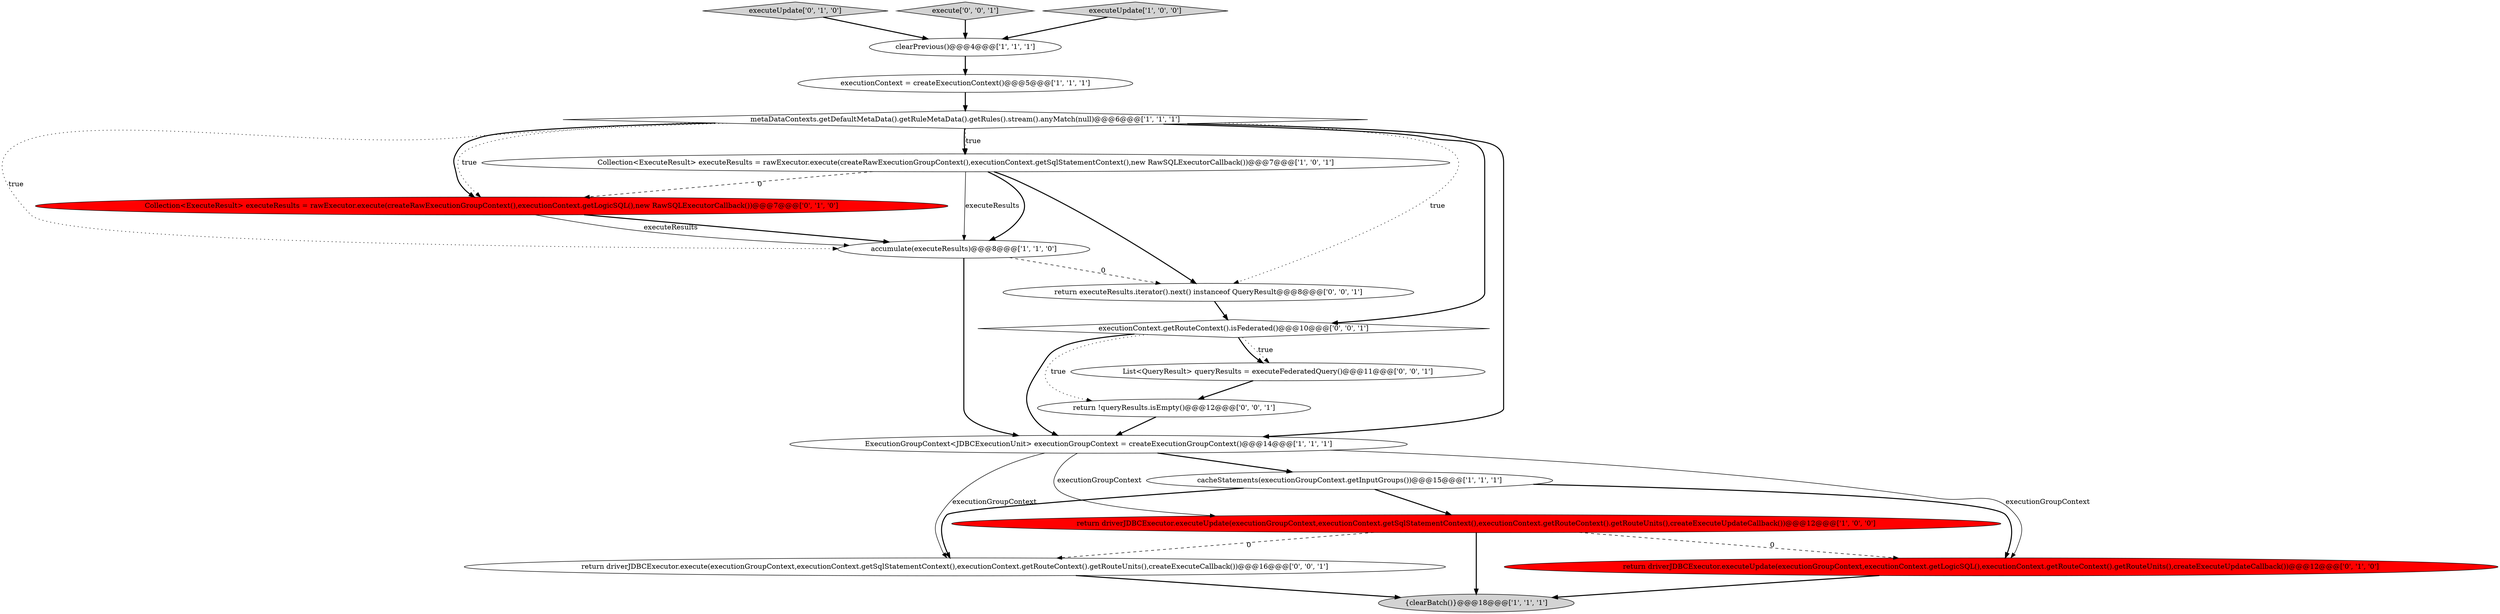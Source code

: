 digraph {
0 [style = filled, label = "accumulate(executeResults)@@@8@@@['1', '1', '0']", fillcolor = white, shape = ellipse image = "AAA0AAABBB1BBB"];
2 [style = filled, label = "ExecutionGroupContext<JDBCExecutionUnit> executionGroupContext = createExecutionGroupContext()@@@14@@@['1', '1', '1']", fillcolor = white, shape = ellipse image = "AAA0AAABBB1BBB"];
3 [style = filled, label = "executionContext = createExecutionContext()@@@5@@@['1', '1', '1']", fillcolor = white, shape = ellipse image = "AAA0AAABBB1BBB"];
18 [style = filled, label = "executionContext.getRouteContext().isFederated()@@@10@@@['0', '0', '1']", fillcolor = white, shape = diamond image = "AAA0AAABBB3BBB"];
6 [style = filled, label = "Collection<ExecuteResult> executeResults = rawExecutor.execute(createRawExecutionGroupContext(),executionContext.getSqlStatementContext(),new RawSQLExecutorCallback())@@@7@@@['1', '0', '1']", fillcolor = white, shape = ellipse image = "AAA0AAABBB1BBB"];
9 [style = filled, label = "{clearBatch()}@@@18@@@['1', '1', '1']", fillcolor = lightgray, shape = ellipse image = "AAA0AAABBB1BBB"];
11 [style = filled, label = "return driverJDBCExecutor.executeUpdate(executionGroupContext,executionContext.getLogicSQL(),executionContext.getRouteContext().getRouteUnits(),createExecuteUpdateCallback())@@@12@@@['0', '1', '0']", fillcolor = red, shape = ellipse image = "AAA1AAABBB2BBB"];
4 [style = filled, label = "clearPrevious()@@@4@@@['1', '1', '1']", fillcolor = white, shape = ellipse image = "AAA0AAABBB1BBB"];
16 [style = filled, label = "List<QueryResult> queryResults = executeFederatedQuery()@@@11@@@['0', '0', '1']", fillcolor = white, shape = ellipse image = "AAA0AAABBB3BBB"];
10 [style = filled, label = "executeUpdate['0', '1', '0']", fillcolor = lightgray, shape = diamond image = "AAA0AAABBB2BBB"];
13 [style = filled, label = "return executeResults.iterator().next() instanceof QueryResult@@@8@@@['0', '0', '1']", fillcolor = white, shape = ellipse image = "AAA0AAABBB3BBB"];
1 [style = filled, label = "metaDataContexts.getDefaultMetaData().getRuleMetaData().getRules().stream().anyMatch(null)@@@6@@@['1', '1', '1']", fillcolor = white, shape = diamond image = "AAA0AAABBB1BBB"];
8 [style = filled, label = "cacheStatements(executionGroupContext.getInputGroups())@@@15@@@['1', '1', '1']", fillcolor = white, shape = ellipse image = "AAA0AAABBB1BBB"];
14 [style = filled, label = "return driverJDBCExecutor.execute(executionGroupContext,executionContext.getSqlStatementContext(),executionContext.getRouteContext().getRouteUnits(),createExecuteCallback())@@@16@@@['0', '0', '1']", fillcolor = white, shape = ellipse image = "AAA0AAABBB3BBB"];
17 [style = filled, label = "execute['0', '0', '1']", fillcolor = lightgray, shape = diamond image = "AAA0AAABBB3BBB"];
12 [style = filled, label = "Collection<ExecuteResult> executeResults = rawExecutor.execute(createRawExecutionGroupContext(),executionContext.getLogicSQL(),new RawSQLExecutorCallback())@@@7@@@['0', '1', '0']", fillcolor = red, shape = ellipse image = "AAA1AAABBB2BBB"];
5 [style = filled, label = "return driverJDBCExecutor.executeUpdate(executionGroupContext,executionContext.getSqlStatementContext(),executionContext.getRouteContext().getRouteUnits(),createExecuteUpdateCallback())@@@12@@@['1', '0', '0']", fillcolor = red, shape = ellipse image = "AAA1AAABBB1BBB"];
7 [style = filled, label = "executeUpdate['1', '0', '0']", fillcolor = lightgray, shape = diamond image = "AAA0AAABBB1BBB"];
15 [style = filled, label = "return !queryResults.isEmpty()@@@12@@@['0', '0', '1']", fillcolor = white, shape = ellipse image = "AAA0AAABBB3BBB"];
16->15 [style = bold, label=""];
4->3 [style = bold, label=""];
15->2 [style = bold, label=""];
5->14 [style = dashed, label="0"];
2->14 [style = solid, label="executionGroupContext"];
3->1 [style = bold, label=""];
5->9 [style = bold, label=""];
18->16 [style = dotted, label="true"];
0->2 [style = bold, label=""];
18->15 [style = dotted, label="true"];
8->14 [style = bold, label=""];
1->18 [style = bold, label=""];
6->0 [style = bold, label=""];
7->4 [style = bold, label=""];
18->2 [style = bold, label=""];
11->9 [style = bold, label=""];
12->0 [style = bold, label=""];
2->11 [style = solid, label="executionGroupContext"];
6->12 [style = dashed, label="0"];
1->13 [style = dotted, label="true"];
1->6 [style = bold, label=""];
6->0 [style = solid, label="executeResults"];
12->0 [style = solid, label="executeResults"];
8->5 [style = bold, label=""];
5->11 [style = dashed, label="0"];
6->13 [style = bold, label=""];
1->12 [style = dotted, label="true"];
0->13 [style = dashed, label="0"];
2->5 [style = solid, label="executionGroupContext"];
1->12 [style = bold, label=""];
10->4 [style = bold, label=""];
1->6 [style = dotted, label="true"];
14->9 [style = bold, label=""];
1->2 [style = bold, label=""];
1->0 [style = dotted, label="true"];
8->11 [style = bold, label=""];
17->4 [style = bold, label=""];
13->18 [style = bold, label=""];
2->8 [style = bold, label=""];
18->16 [style = bold, label=""];
}
